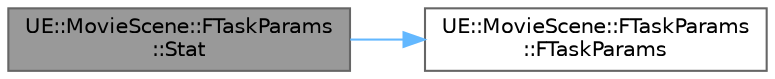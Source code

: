 digraph "UE::MovieScene::FTaskParams::Stat"
{
 // INTERACTIVE_SVG=YES
 // LATEX_PDF_SIZE
  bgcolor="transparent";
  edge [fontname=Helvetica,fontsize=10,labelfontname=Helvetica,labelfontsize=10];
  node [fontname=Helvetica,fontsize=10,shape=box,height=0.2,width=0.4];
  rankdir="LR";
  Node1 [id="Node000001",label="UE::MovieScene::FTaskParams\l::Stat",height=0.2,width=0.4,color="gray40", fillcolor="grey60", style="filled", fontcolor="black",tooltip="Set a custom stat ID for this task."];
  Node1 -> Node2 [id="edge1_Node000001_Node000002",color="steelblue1",style="solid",tooltip=" "];
  Node2 [id="Node000002",label="UE::MovieScene::FTaskParams\l::FTaskParams",height=0.2,width=0.4,color="grey40", fillcolor="white", style="filled",URL="$dd/d62/structUE_1_1MovieScene_1_1FTaskParams.html#a060c77f2f865be908464b1a81beeddd3",tooltip=" "];
}
